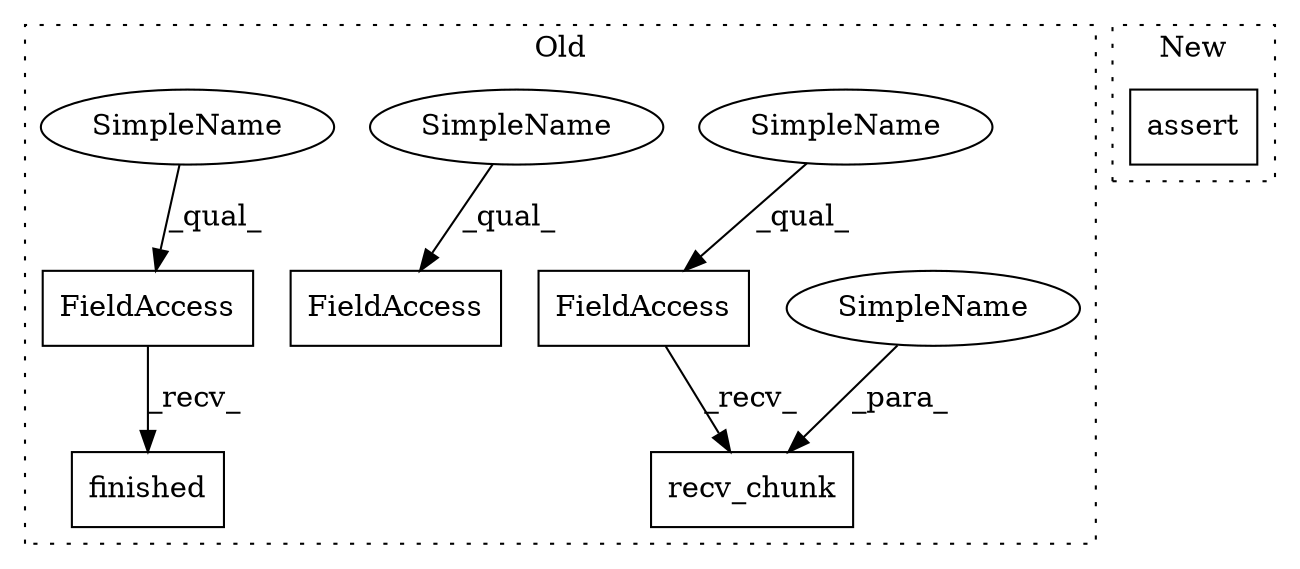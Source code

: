 digraph G {
subgraph cluster0 {
1 [label="finished" a="32" s="4815" l="10" shape="box"];
3 [label="FieldAccess" a="22" s="4801" l="13" shape="box"];
4 [label="FieldAccess" a="22" s="4730" l="13" shape="box"];
5 [label="FieldAccess" a="22" s="4582" l="8" shape="box"];
6 [label="recv_chunk" a="32" s="4744,4760" l="11,1" shape="box"];
7 [label="SimpleName" a="42" s="4755" l="5" shape="ellipse"];
8 [label="SimpleName" a="42" s="4730" l="4" shape="ellipse"];
9 [label="SimpleName" a="42" s="4582" l="4" shape="ellipse"];
10 [label="SimpleName" a="42" s="4801" l="4" shape="ellipse"];
label = "Old";
style="dotted";
}
subgraph cluster1 {
2 [label="assert" a="32" s="6012,6073" l="12,1" shape="box"];
label = "New";
style="dotted";
}
3 -> 1 [label="_recv_"];
4 -> 6 [label="_recv_"];
7 -> 6 [label="_para_"];
8 -> 4 [label="_qual_"];
9 -> 5 [label="_qual_"];
10 -> 3 [label="_qual_"];
}